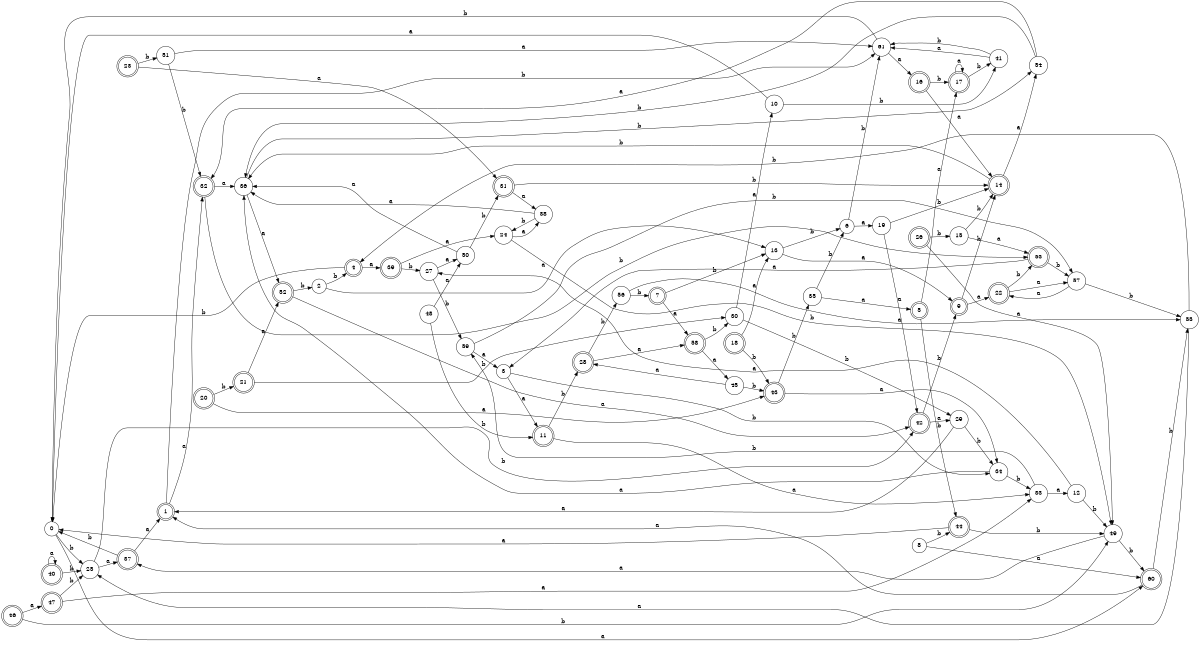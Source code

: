 digraph n50_10 {
__start0 [label="" shape="none"];

rankdir=LR;
size="8,5";

s0 [style="filled", color="black", fillcolor="white" shape="circle", label="0"];
s1 [style="rounded,filled", color="black", fillcolor="white" shape="doublecircle", label="1"];
s2 [style="filled", color="black", fillcolor="white" shape="circle", label="2"];
s3 [style="filled", color="black", fillcolor="white" shape="circle", label="3"];
s4 [style="rounded,filled", color="black", fillcolor="white" shape="doublecircle", label="4"];
s5 [style="rounded,filled", color="black", fillcolor="white" shape="doublecircle", label="5"];
s6 [style="filled", color="black", fillcolor="white" shape="circle", label="6"];
s7 [style="rounded,filled", color="black", fillcolor="white" shape="doublecircle", label="7"];
s8 [style="filled", color="black", fillcolor="white" shape="circle", label="8"];
s9 [style="rounded,filled", color="black", fillcolor="white" shape="doublecircle", label="9"];
s10 [style="filled", color="black", fillcolor="white" shape="circle", label="10"];
s11 [style="rounded,filled", color="black", fillcolor="white" shape="doublecircle", label="11"];
s12 [style="filled", color="black", fillcolor="white" shape="circle", label="12"];
s13 [style="filled", color="black", fillcolor="white" shape="circle", label="13"];
s14 [style="rounded,filled", color="black", fillcolor="white" shape="doublecircle", label="14"];
s15 [style="filled", color="black", fillcolor="white" shape="circle", label="15"];
s16 [style="rounded,filled", color="black", fillcolor="white" shape="doublecircle", label="16"];
s17 [style="rounded,filled", color="black", fillcolor="white" shape="doublecircle", label="17"];
s18 [style="rounded,filled", color="black", fillcolor="white" shape="doublecircle", label="18"];
s19 [style="filled", color="black", fillcolor="white" shape="circle", label="19"];
s20 [style="rounded,filled", color="black", fillcolor="white" shape="doublecircle", label="20"];
s21 [style="rounded,filled", color="black", fillcolor="white" shape="doublecircle", label="21"];
s22 [style="rounded,filled", color="black", fillcolor="white" shape="doublecircle", label="22"];
s23 [style="rounded,filled", color="black", fillcolor="white" shape="doublecircle", label="23"];
s24 [style="filled", color="black", fillcolor="white" shape="circle", label="24"];
s25 [style="filled", color="black", fillcolor="white" shape="circle", label="25"];
s26 [style="rounded,filled", color="black", fillcolor="white" shape="doublecircle", label="26"];
s27 [style="filled", color="black", fillcolor="white" shape="circle", label="27"];
s28 [style="rounded,filled", color="black", fillcolor="white" shape="doublecircle", label="28"];
s29 [style="filled", color="black", fillcolor="white" shape="circle", label="29"];
s30 [style="filled", color="black", fillcolor="white" shape="circle", label="30"];
s31 [style="rounded,filled", color="black", fillcolor="white" shape="doublecircle", label="31"];
s32 [style="rounded,filled", color="black", fillcolor="white" shape="doublecircle", label="32"];
s33 [style="filled", color="black", fillcolor="white" shape="circle", label="33"];
s34 [style="filled", color="black", fillcolor="white" shape="circle", label="34"];
s35 [style="filled", color="black", fillcolor="white" shape="circle", label="35"];
s36 [style="filled", color="black", fillcolor="white" shape="circle", label="36"];
s37 [style="rounded,filled", color="black", fillcolor="white" shape="doublecircle", label="37"];
s38 [style="filled", color="black", fillcolor="white" shape="circle", label="38"];
s39 [style="rounded,filled", color="black", fillcolor="white" shape="doublecircle", label="39"];
s40 [style="rounded,filled", color="black", fillcolor="white" shape="doublecircle", label="40"];
s41 [style="filled", color="black", fillcolor="white" shape="circle", label="41"];
s42 [style="rounded,filled", color="black", fillcolor="white" shape="doublecircle", label="42"];
s43 [style="rounded,filled", color="black", fillcolor="white" shape="doublecircle", label="43"];
s44 [style="rounded,filled", color="black", fillcolor="white" shape="doublecircle", label="44"];
s45 [style="filled", color="black", fillcolor="white" shape="circle", label="45"];
s46 [style="rounded,filled", color="black", fillcolor="white" shape="doublecircle", label="46"];
s47 [style="rounded,filled", color="black", fillcolor="white" shape="doublecircle", label="47"];
s48 [style="filled", color="black", fillcolor="white" shape="circle", label="48"];
s49 [style="filled", color="black", fillcolor="white" shape="circle", label="49"];
s50 [style="filled", color="black", fillcolor="white" shape="circle", label="50"];
s51 [style="filled", color="black", fillcolor="white" shape="circle", label="51"];
s52 [style="rounded,filled", color="black", fillcolor="white" shape="doublecircle", label="52"];
s53 [style="rounded,filled", color="black", fillcolor="white" shape="doublecircle", label="53"];
s54 [style="filled", color="black", fillcolor="white" shape="circle", label="54"];
s55 [style="filled", color="black", fillcolor="white" shape="circle", label="55"];
s56 [style="filled", color="black", fillcolor="white" shape="circle", label="56"];
s57 [style="filled", color="black", fillcolor="white" shape="circle", label="57"];
s58 [style="rounded,filled", color="black", fillcolor="white" shape="doublecircle", label="58"];
s59 [style="filled", color="black", fillcolor="white" shape="circle", label="59"];
s60 [style="rounded,filled", color="black", fillcolor="white" shape="doublecircle", label="60"];
s61 [style="filled", color="black", fillcolor="white" shape="circle", label="61"];
s0 -> s60 [label="a"];
s0 -> s25 [label="b"];
s1 -> s32 [label="a"];
s1 -> s61 [label="b"];
s2 -> s13 [label="a"];
s2 -> s4 [label="b"];
s3 -> s11 [label="a"];
s3 -> s34 [label="b"];
s4 -> s39 [label="a"];
s4 -> s0 [label="b"];
s5 -> s17 [label="a"];
s5 -> s44 [label="b"];
s6 -> s19 [label="a"];
s6 -> s61 [label="b"];
s7 -> s58 [label="a"];
s7 -> s13 [label="b"];
s8 -> s60 [label="a"];
s8 -> s44 [label="b"];
s9 -> s22 [label="a"];
s9 -> s14 [label="b"];
s10 -> s0 [label="a"];
s10 -> s41 [label="b"];
s11 -> s33 [label="a"];
s11 -> s28 [label="b"];
s12 -> s27 [label="a"];
s12 -> s49 [label="b"];
s13 -> s9 [label="a"];
s13 -> s6 [label="b"];
s14 -> s54 [label="a"];
s14 -> s36 [label="b"];
s15 -> s53 [label="a"];
s15 -> s14 [label="b"];
s16 -> s14 [label="a"];
s16 -> s17 [label="b"];
s17 -> s17 [label="a"];
s17 -> s41 [label="b"];
s18 -> s13 [label="a"];
s18 -> s43 [label="b"];
s19 -> s42 [label="a"];
s19 -> s14 [label="b"];
s20 -> s43 [label="a"];
s20 -> s21 [label="b"];
s21 -> s52 [label="a"];
s21 -> s30 [label="b"];
s22 -> s57 [label="a"];
s22 -> s53 [label="b"];
s23 -> s31 [label="a"];
s23 -> s51 [label="b"];
s24 -> s38 [label="a"];
s24 -> s49 [label="b"];
s25 -> s37 [label="a"];
s25 -> s42 [label="b"];
s26 -> s49 [label="a"];
s26 -> s15 [label="b"];
s27 -> s50 [label="a"];
s27 -> s59 [label="b"];
s28 -> s58 [label="a"];
s28 -> s56 [label="b"];
s29 -> s1 [label="a"];
s29 -> s34 [label="b"];
s30 -> s10 [label="a"];
s30 -> s29 [label="b"];
s31 -> s38 [label="a"];
s31 -> s14 [label="b"];
s32 -> s36 [label="a"];
s32 -> s53 [label="b"];
s33 -> s12 [label="a"];
s33 -> s59 [label="b"];
s34 -> s36 [label="a"];
s34 -> s33 [label="b"];
s35 -> s5 [label="a"];
s35 -> s6 [label="b"];
s36 -> s52 [label="a"];
s36 -> s54 [label="b"];
s37 -> s1 [label="a"];
s37 -> s0 [label="b"];
s38 -> s36 [label="a"];
s38 -> s24 [label="b"];
s39 -> s24 [label="a"];
s39 -> s27 [label="b"];
s40 -> s40 [label="a"];
s40 -> s25 [label="b"];
s41 -> s61 [label="a"];
s41 -> s61 [label="b"];
s42 -> s29 [label="a"];
s42 -> s9 [label="b"];
s43 -> s34 [label="a"];
s43 -> s35 [label="b"];
s44 -> s0 [label="a"];
s44 -> s49 [label="b"];
s45 -> s28 [label="a"];
s45 -> s43 [label="b"];
s46 -> s47 [label="a"];
s46 -> s49 [label="b"];
s47 -> s33 [label="a"];
s47 -> s25 [label="b"];
s48 -> s50 [label="a"];
s48 -> s11 [label="b"];
s49 -> s37 [label="a"];
s49 -> s60 [label="b"];
s50 -> s36 [label="a"];
s50 -> s31 [label="b"];
s51 -> s61 [label="a"];
s51 -> s32 [label="b"];
s52 -> s42 [label="a"];
s52 -> s2 [label="b"];
s53 -> s3 [label="a"];
s53 -> s57 [label="b"];
s54 -> s32 [label="a"];
s54 -> s36 [label="b"];
s55 -> s25 [label="a"];
s55 -> s4 [label="b"];
s56 -> s55 [label="a"];
s56 -> s7 [label="b"];
s57 -> s22 [label="a"];
s57 -> s55 [label="b"];
s58 -> s45 [label="a"];
s58 -> s30 [label="b"];
s59 -> s3 [label="a"];
s59 -> s57 [label="b"];
s60 -> s1 [label="a"];
s60 -> s55 [label="b"];
s61 -> s16 [label="a"];
s61 -> s0 [label="b"];

}